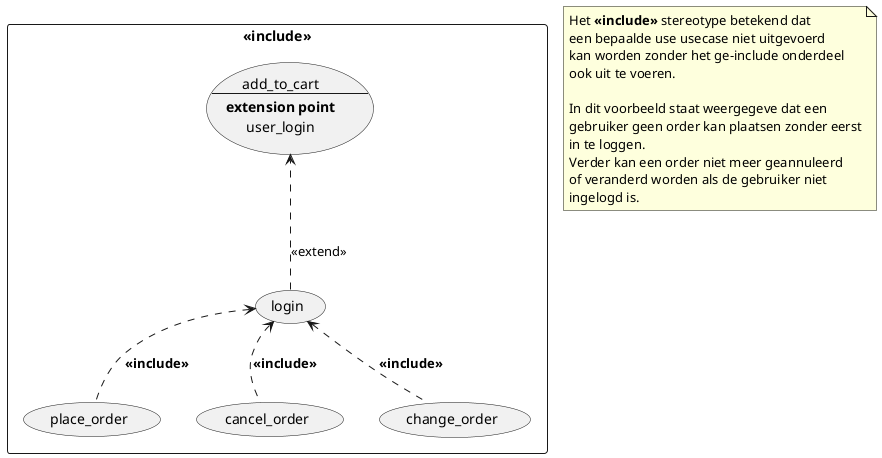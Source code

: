 @startuml
'https://plantuml.com/use-case-diagram

rectangle r1 as "<<include>>"{
    usecase r1_uc1 as "place_order"
    usecase r1_uc2 as "cancel_order"
    usecase r1_uc3 as "change_order"
    usecase r1_uc4 as "add_to_cart
    --
    **extension point**
    user_login"
    usecase r1_uc5 as "login"

    r1_uc5 <.. r1_uc1 : **<<include>>**
    r1_uc5 <.. r1_uc2 : **<<include>>**
    r1_uc5 <.. r1_uc3 : **<<include>>**
    r1_uc5 ..> r1_uc4 : <<extend>>

    r1_uc1 -[hidden]down-> r1_uc5
    r1_uc2 -[hidden]down-> r1_uc5
    r1_uc3 -[hidden]down-> r1_uc5
    r1_uc4 -[hidden]right-> r1_uc5
}
note as n1
    Het **<<include>>** stereotype betekend dat
    een bepaalde use usecase niet uitgevoerd
    kan worden zonder het ge-include onderdeel
    ook uit te voeren.

    In dit voorbeeld staat weergegeve dat een
    gebruiker geen order kan plaatsen zonder eerst
    in te loggen.
    Verder kan een order niet meer geannuleerd
    of veranderd worden als de gebruiker niet
    ingelogd is.
end note

@enduml